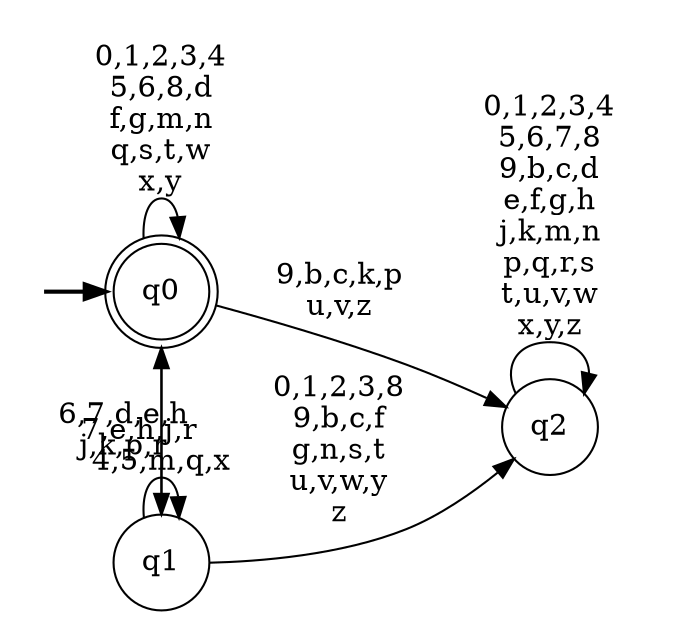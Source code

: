 digraph BlueStar {
__start0 [style = invis, shape = none, label = "", width = 0, height = 0];

rankdir=LR;
size="8,5";

s0 [style="rounded,filled", color="black", fillcolor="white" shape="doublecircle", label="q0"];
s1 [style="filled", color="black", fillcolor="white" shape="circle", label="q1"];
s2 [style="filled", color="black", fillcolor="white" shape="circle", label="q2"];
subgraph cluster_main { 
	graph [pad=".75", ranksep="0.15", nodesep="0.15"];
	 style=invis; 
	__start0 -> s0 [penwidth=2];
}
s0 -> s0 [label="0,1,2,3,4\n5,6,8,d\nf,g,m,n\nq,s,t,w\nx,y"];
s0 -> s1 [label="7,e,h,j,r"];
s0 -> s2 [label="9,b,c,k,p\nu,v,z"];
s1 -> s0 [label="6,7,d,e,h\nj,k,p,r"];
s1 -> s1 [label="4,5,m,q,x"];
s1 -> s2 [label="0,1,2,3,8\n9,b,c,f\ng,n,s,t\nu,v,w,y\nz"];
s2 -> s2 [label="0,1,2,3,4\n5,6,7,8\n9,b,c,d\ne,f,g,h\nj,k,m,n\np,q,r,s\nt,u,v,w\nx,y,z"];

}